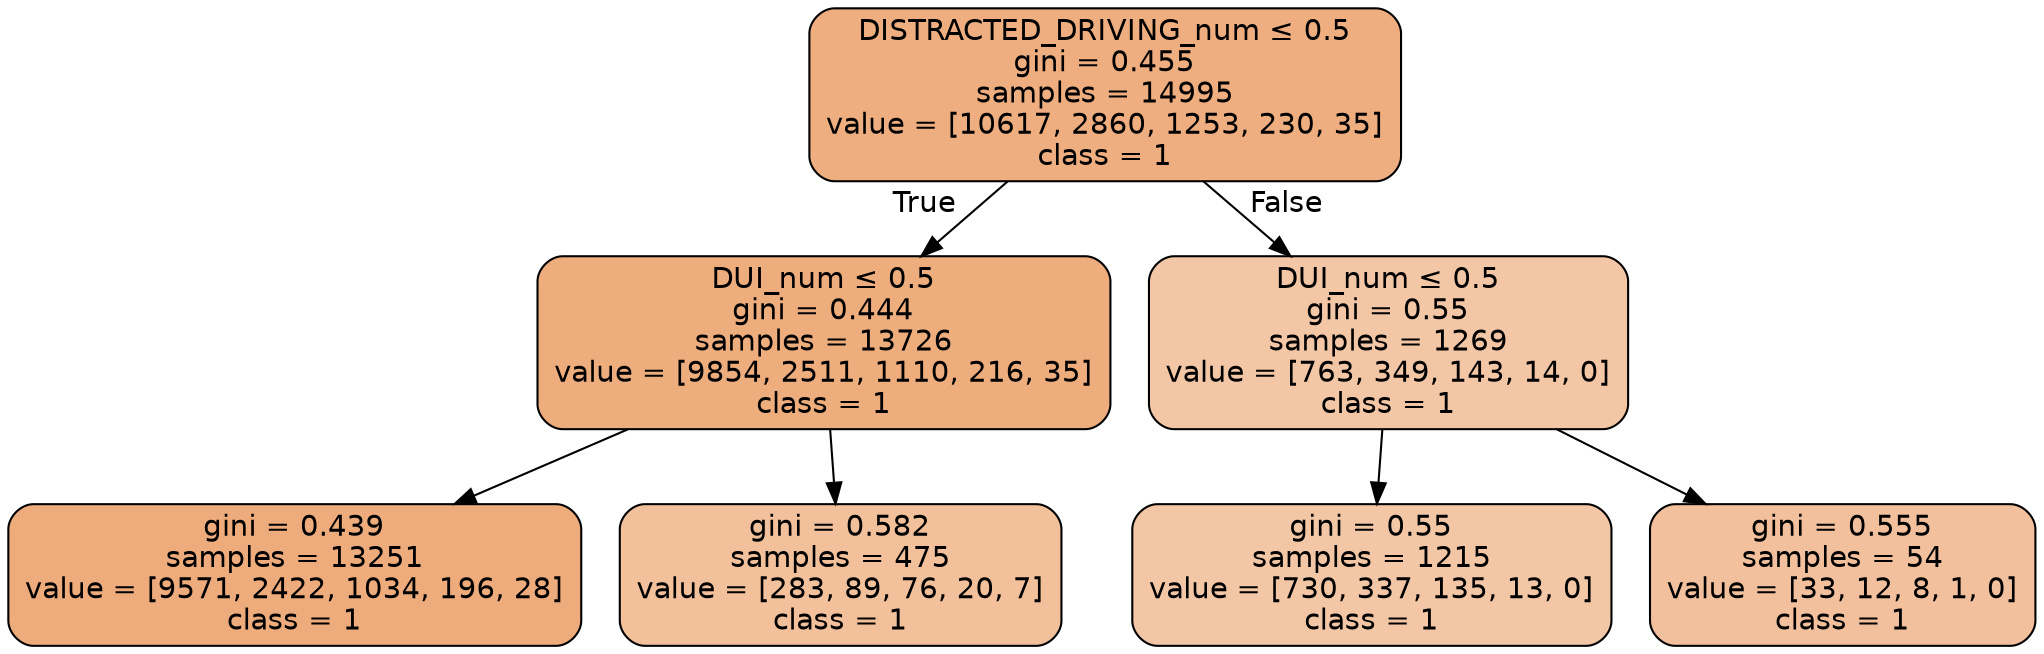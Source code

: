digraph Tree {
node [shape=box, style="filled, rounded", color="black", fontname=helvetica] ;
edge [fontname=helvetica] ;
0 [label=<DISTRACTED_DRIVING_num &le; 0.5<br/>gini = 0.455<br/>samples = 14995<br/>value = [10617, 2860, 1253, 230, 35]<br/>class = 1>, fillcolor="#eeae80"] ;
1 [label=<DUI_num &le; 0.5<br/>gini = 0.444<br/>samples = 13726<br/>value = [9854, 2511, 1110, 216, 35]<br/>class = 1>, fillcolor="#eead7d"] ;
0 -> 1 [labeldistance=2.5, labelangle=45, headlabel="True"] ;
2 [label=<gini = 0.439<br/>samples = 13251<br/>value = [9571, 2422, 1034, 196, 28]<br/>class = 1>, fillcolor="#eeac7c"] ;
1 -> 2 ;
3 [label=<gini = 0.582<br/>samples = 475<br/>value = [283, 89, 76, 20, 7]<br/>class = 1>, fillcolor="#f2c09b"] ;
1 -> 3 ;
4 [label=<DUI_num &le; 0.5<br/>gini = 0.55<br/>samples = 1269<br/>value = [763, 349, 143, 14, 0]<br/>class = 1>, fillcolor="#f3c6a6"] ;
0 -> 4 [labeldistance=2.5, labelangle=-45, headlabel="False"] ;
5 [label=<gini = 0.55<br/>samples = 1215<br/>value = [730, 337, 135, 13, 0]<br/>class = 1>, fillcolor="#f3c7a6"] ;
4 -> 5 ;
6 [label=<gini = 0.555<br/>samples = 54<br/>value = [33, 12, 8, 1, 0]<br/>class = 1>, fillcolor="#f2c09c"] ;
4 -> 6 ;
}